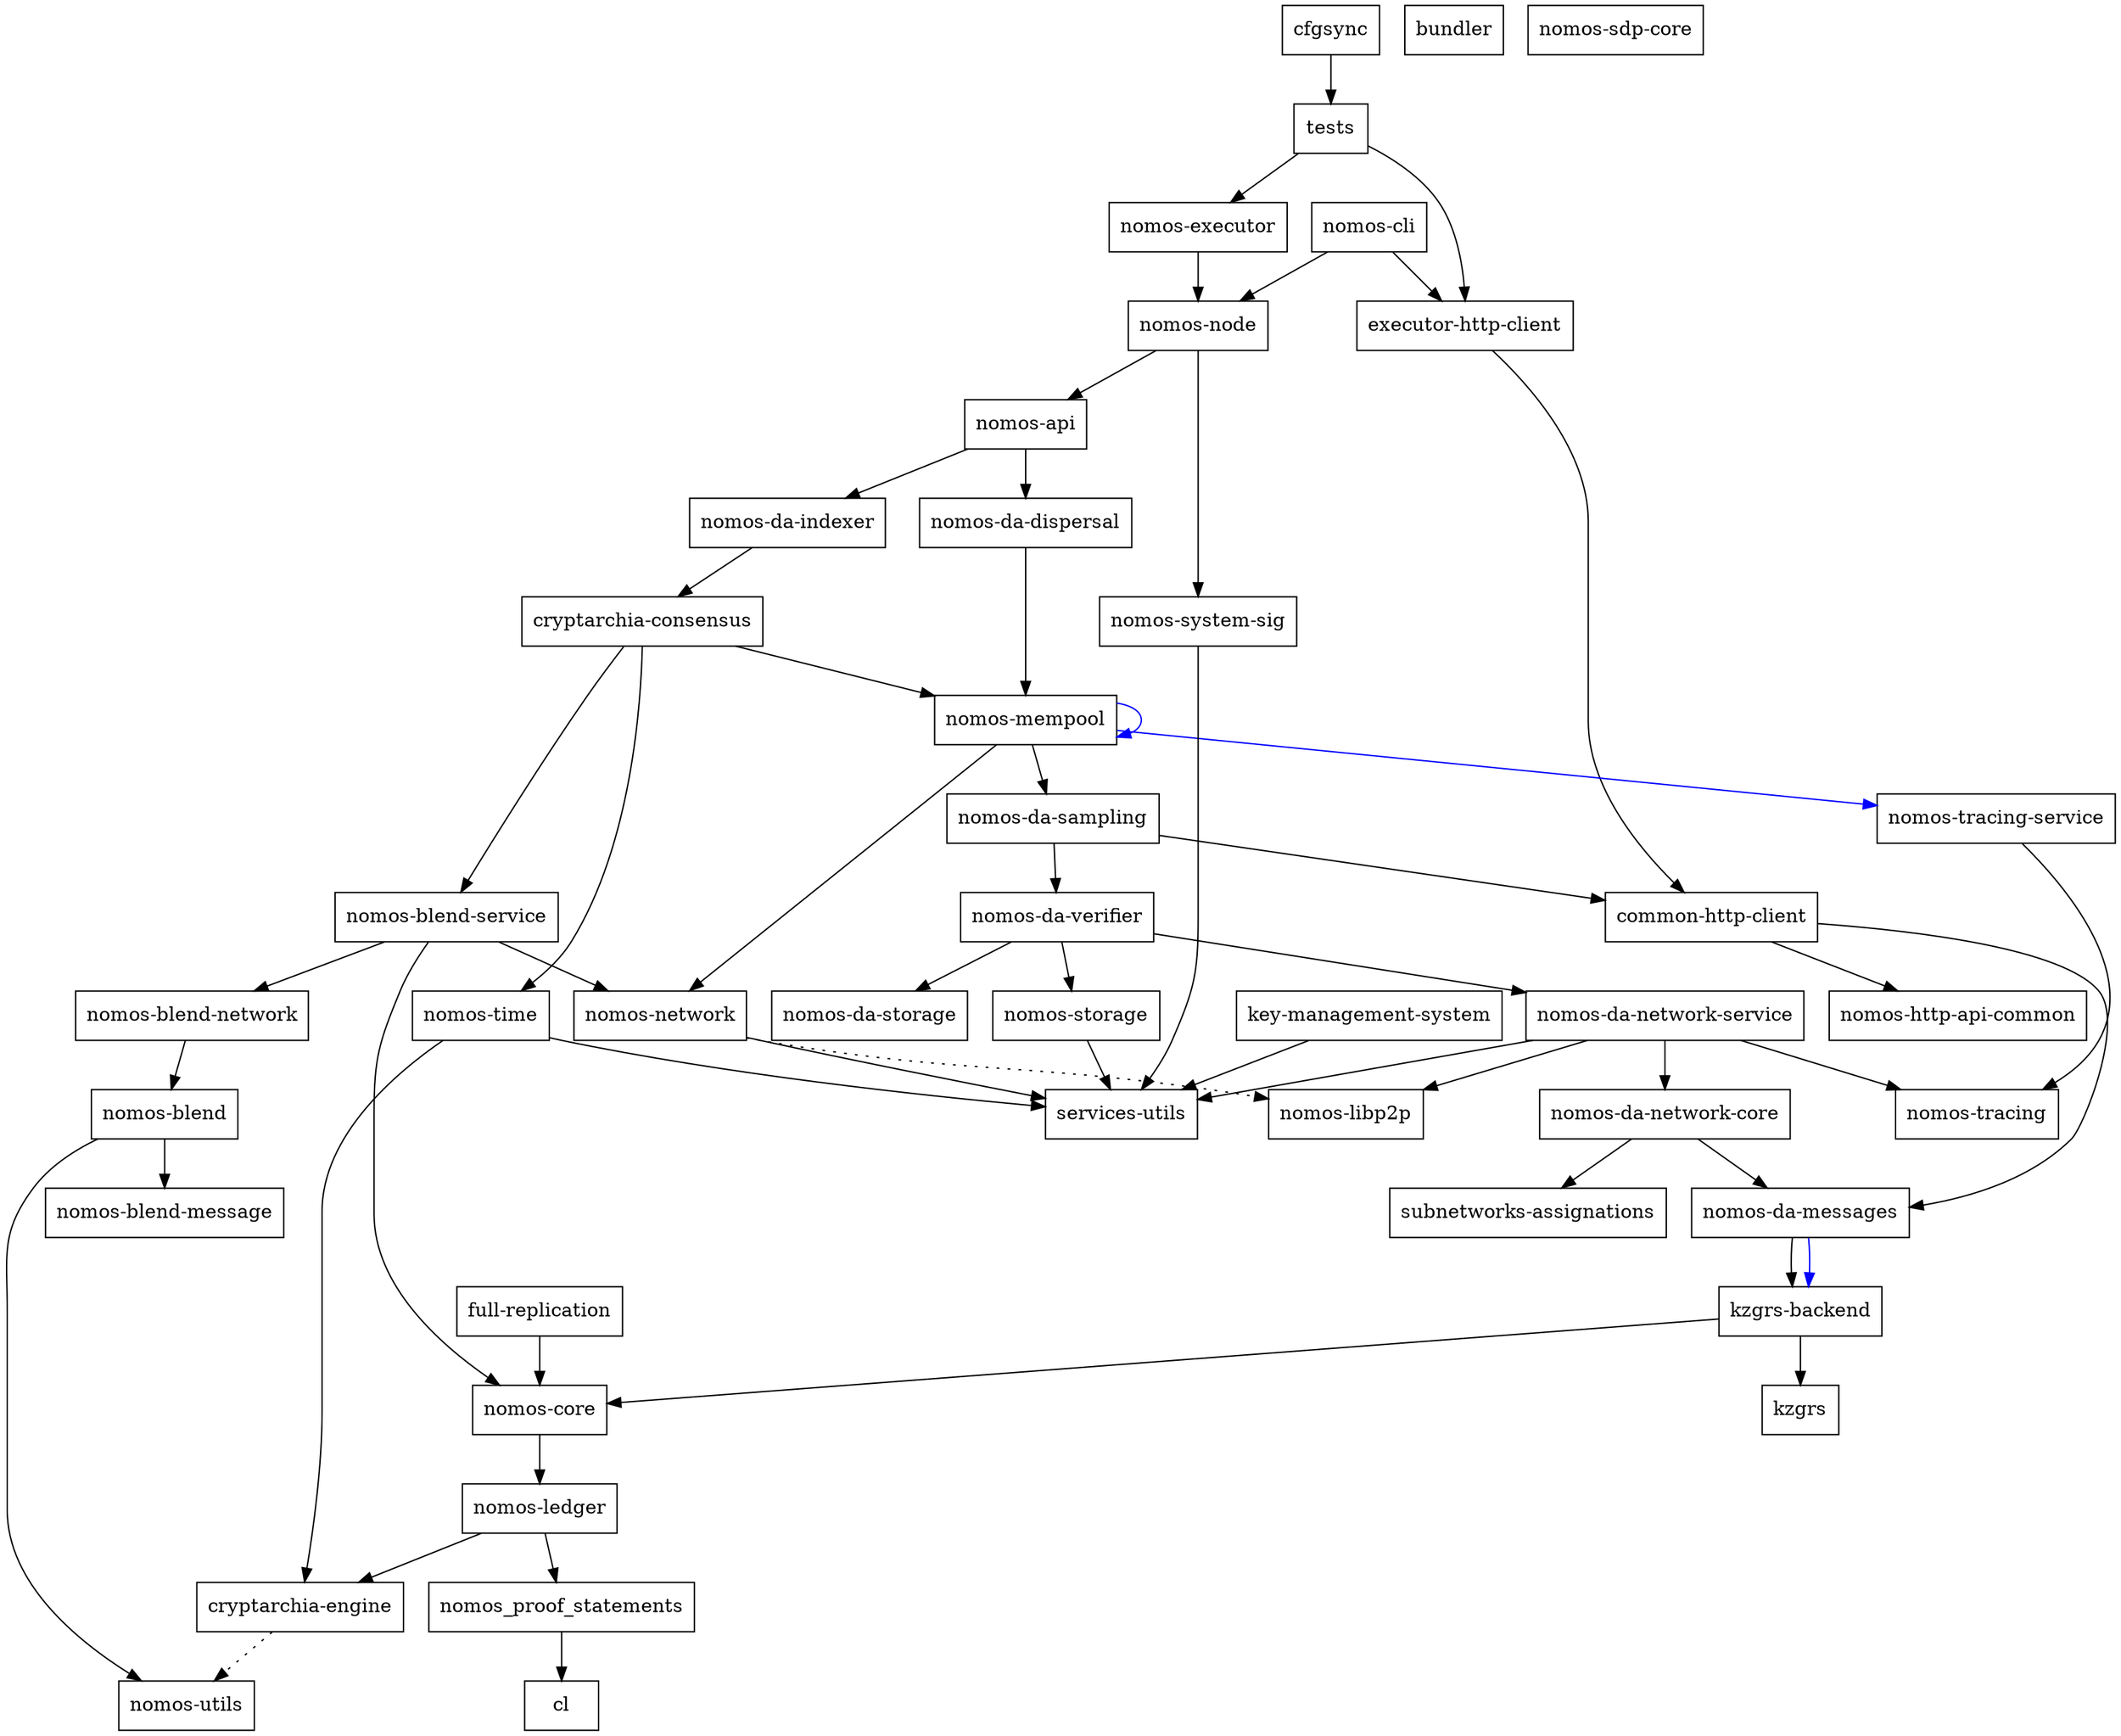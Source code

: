 digraph {
    0 [ label = "cryptarchia-engine" shape = box]
    1 [ label = "nomos-utils" shape = box]
    2 [ label = "nomos-ledger" shape = box]
    3 [ label = "cl" shape = box]
    4 [ label = "nomos_proof_statements" shape = box]
    5 [ label = "nomos-http-api-common" shape = box]
    6 [ label = "executor-http-client" shape = box]
    7 [ label = "common-http-client" shape = box]
    8 [ label = "nomos-core" shape = box]
    9 [ label = "nomos-da-messages" shape = box]
    10 [ label = "kzgrs-backend" shape = box]
    11 [ label = "kzgrs" shape = box]
    12 [ label = "nomos-executor" shape = box]
    13 [ label = "nomos-api" shape = box]
    14 [ label = "cryptarchia-consensus" shape = box]
    15 [ label = "nomos-blend-service" shape = box]
    16 [ label = "nomos-blend" shape = box]
    17 [ label = "nomos-blend-message" shape = box]
    18 [ label = "nomos-blend-network" shape = box]
    19 [ label = "nomos-libp2p" shape = box]
    20 [ label = "nomos-network" shape = box]
    21 [ label = "services-utils" shape = box]
    22 [ label = "nomos-da-sampling" shape = box]
    23 [ label = "nomos-da-network-core" shape = box]
    24 [ label = "subnetworks-assignations" shape = box]
    25 [ label = "nomos-da-network-service" shape = box]
    26 [ label = "nomos-tracing" shape = box]
    27 [ label = "nomos-da-storage" shape = box]
    28 [ label = "nomos-da-verifier" shape = box]
    29 [ label = "nomos-storage" shape = box]
    30 [ label = "nomos-mempool" shape = box]
    31 [ label = "nomos-tracing-service" shape = box]
    32 [ label = "nomos-time" shape = box]
    33 [ label = "nomos-da-dispersal" shape = box]
    34 [ label = "nomos-da-indexer" shape = box]
    35 [ label = "nomos-node" shape = box]
    36 [ label = "nomos-system-sig" shape = box]
    37 [ label = "bundler" shape = box]
    38 [ label = "nomos-cli" shape = box]
    39 [ label = "full-replication" shape = box]
    40 [ label = "nomos-sdp-core" shape = box]
    41 [ label = "key-management-system" shape = box]
    42 [ label = "cfgsync" shape = box]
    43 [ label = "tests" shape = box]
    0 -> 1 [ style = dotted]
    2 -> 0 [ ]
    2 -> 4 [ ]
    4 -> 3 [ ]
    6 -> 7 [ ]
    7 -> 9 [ ]
    7 -> 5 [ ]
    8 -> 2 [ ]
    9 -> 10 [ ]
    9 -> 10 [ color = blue]
    10 -> 11 [ ]
    10 -> 8 [ ]
    12 -> 35 [ ]
    13 -> 33 [ ]
    13 -> 34 [ ]
    14 -> 15 [ ]
    14 -> 30 [ ]
    14 -> 32 [ ]
    15 -> 18 [ ]
    15 -> 8 [ ]
    15 -> 20 [ ]
    16 -> 17 [ ]
    16 -> 1 [ ]
    18 -> 16 [ ]
    20 -> 19 [ style = dotted]
    20 -> 21 [ ]
    22 -> 7 [ ]
    22 -> 28 [ ]
    23 -> 9 [ ]
    23 -> 24 [ ]
    25 -> 23 [ ]
    25 -> 19 [ ]
    25 -> 26 [ ]
    25 -> 21 [ ]
    28 -> 25 [ ]
    28 -> 27 [ ]
    28 -> 29 [ ]
    29 -> 21 [ ]
    30 -> 22 [ ]
    30 -> 30 [ color = blue]
    30 -> 20 [ ]
    30 -> 31 [ color = blue]
    31 -> 26 [ ]
    32 -> 0 [ ]
    32 -> 21 [ ]
    33 -> 30 [ ]
    34 -> 14 [ ]
    35 -> 13 [ ]
    35 -> 36 [ ]
    36 -> 21 [ ]
    38 -> 6 [ ]
    38 -> 35 [ ]
    39 -> 8 [ ]
    41 -> 21 [ ]
    42 -> 43 [ ]
    43 -> 6 [ ]
    43 -> 12 [ ]
}

